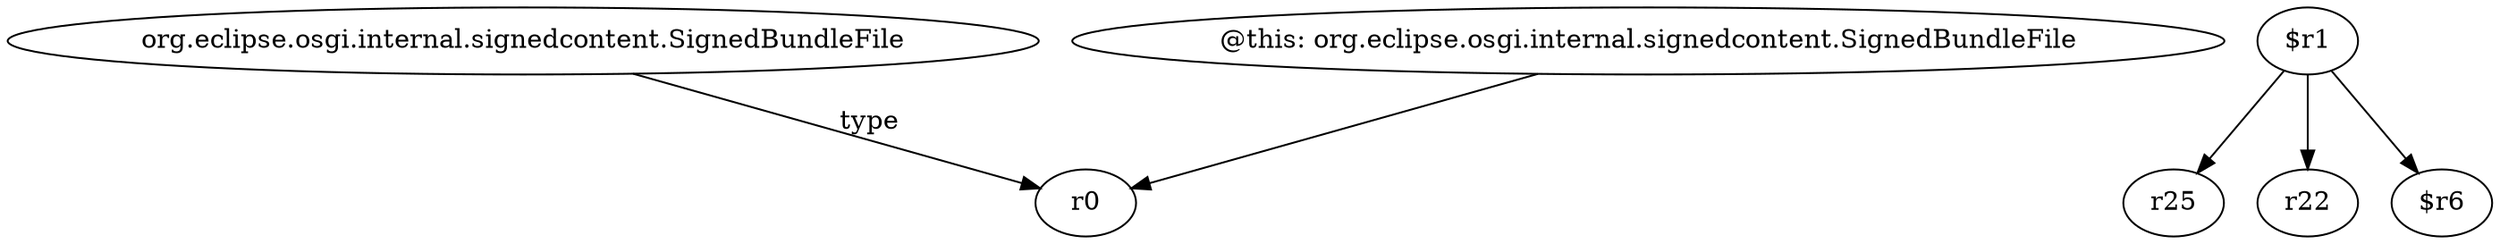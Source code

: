 digraph g {
0[label="org.eclipse.osgi.internal.signedcontent.SignedBundleFile"]
1[label="r0"]
0->1[label="type"]
2[label="$r1"]
3[label="r25"]
2->3[label=""]
4[label="r22"]
2->4[label=""]
5[label="@this: org.eclipse.osgi.internal.signedcontent.SignedBundleFile"]
5->1[label=""]
6[label="$r6"]
2->6[label=""]
}